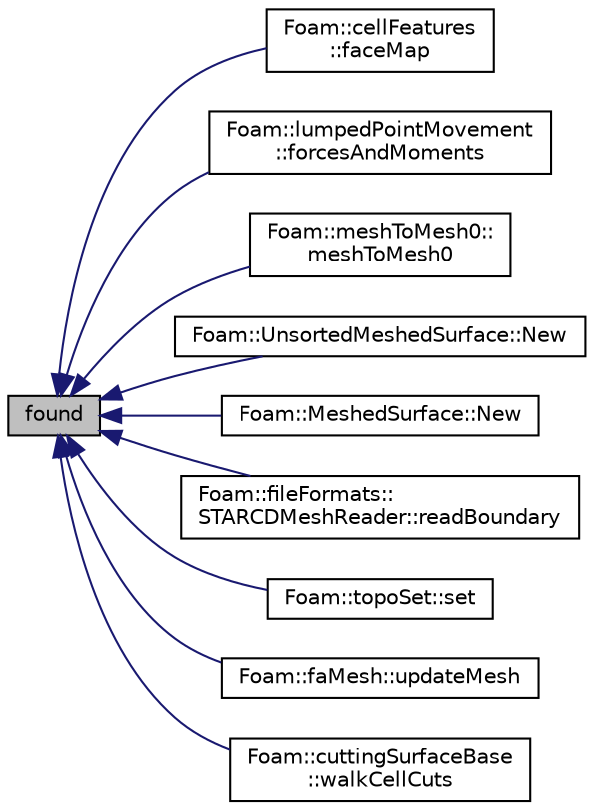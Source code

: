 digraph "found"
{
  bgcolor="transparent";
  edge [fontname="Helvetica",fontsize="10",labelfontname="Helvetica",labelfontsize="10"];
  node [fontname="Helvetica",fontsize="10",shape=record];
  rankdir="LR";
  Node1 [label="found",height=0.2,width=0.4,color="black", fillcolor="grey75", style="filled" fontcolor="black"];
  Node1 -> Node2 [dir="back",color="midnightblue",fontsize="10",style="solid",fontname="Helvetica"];
  Node2 [label="Foam::cellFeatures\l::faceMap",height=0.2,width=0.4,color="black",URL="$classFoam_1_1cellFeatures.html#a11f7533769c17ce0e6e033a934684e53",tooltip="New to old faceMap. Guaranteed to be shrunk. "];
  Node1 -> Node3 [dir="back",color="midnightblue",fontsize="10",style="solid",fontname="Helvetica"];
  Node3 [label="Foam::lumpedPointMovement\l::forcesAndMoments",height=0.2,width=0.4,color="black",URL="$classFoam_1_1lumpedPointMovement.html#a758e7b52b561dcb9115ad1a0edf4c8d8",tooltip="The forces and moments acting on each pressure-zone. "];
  Node1 -> Node4 [dir="back",color="midnightblue",fontsize="10",style="solid",fontname="Helvetica"];
  Node4 [label="Foam::meshToMesh0::\lmeshToMesh0",height=0.2,width=0.4,color="black",URL="$classFoam_1_1meshToMesh0.html#a47b93567797dcc46c1569f68c1f41239",tooltip="Construct from the two meshes, the patch name map for the patches. "];
  Node1 -> Node5 [dir="back",color="midnightblue",fontsize="10",style="solid",fontname="Helvetica"];
  Node5 [label="Foam::UnsortedMeshedSurface::New",height=0.2,width=0.4,color="black",URL="$classFoam_1_1UnsortedMeshedSurface.html#a274c4a0fd034e401923dc2580802cd89",tooltip="Select constructed from filename (explicit extension) "];
  Node1 -> Node6 [dir="back",color="midnightblue",fontsize="10",style="solid",fontname="Helvetica"];
  Node6 [label="Foam::MeshedSurface::New",height=0.2,width=0.4,color="black",URL="$classFoam_1_1MeshedSurface.html#a95f087803461b8b2a987d26e8737bcc3",tooltip="Select constructed from filename (explicit extension) "];
  Node1 -> Node7 [dir="back",color="midnightblue",fontsize="10",style="solid",fontname="Helvetica"];
  Node7 [label="Foam::fileFormats::\lSTARCDMeshReader::readBoundary",height=0.2,width=0.4,color="black",URL="$classFoam_1_1fileFormats_1_1STARCDMeshReader.html#aaa5ec51e2b805018e53dda083fdaf762",tooltip="Read boundary (cell/face) definitions. "];
  Node1 -> Node8 [dir="back",color="midnightblue",fontsize="10",style="solid",fontname="Helvetica"];
  Node8 [label="Foam::topoSet::set",height=0.2,width=0.4,color="black",URL="$classFoam_1_1topoSet.html#aec2cb5aa891bcdf1dc3fa3e8c915e02a",tooltip="Set an index. "];
  Node1 -> Node9 [dir="back",color="midnightblue",fontsize="10",style="solid",fontname="Helvetica"];
  Node9 [label="Foam::faMesh::updateMesh",height=0.2,width=0.4,color="black",URL="$classFoam_1_1faMesh.html#ad57565956fd4064299f4bd3c4eebb1d4",tooltip="Update after topo change. "];
  Node1 -> Node10 [dir="back",color="midnightblue",fontsize="10",style="solid",fontname="Helvetica"];
  Node10 [label="Foam::cuttingSurfaceBase\l::walkCellCuts",height=0.2,width=0.4,color="black",URL="$classFoam_1_1cuttingSurfaceBase.html#a13973a2752e1122847e87e07db0f56b2",tooltip="Walk cell cuts to create faces. "];
}
